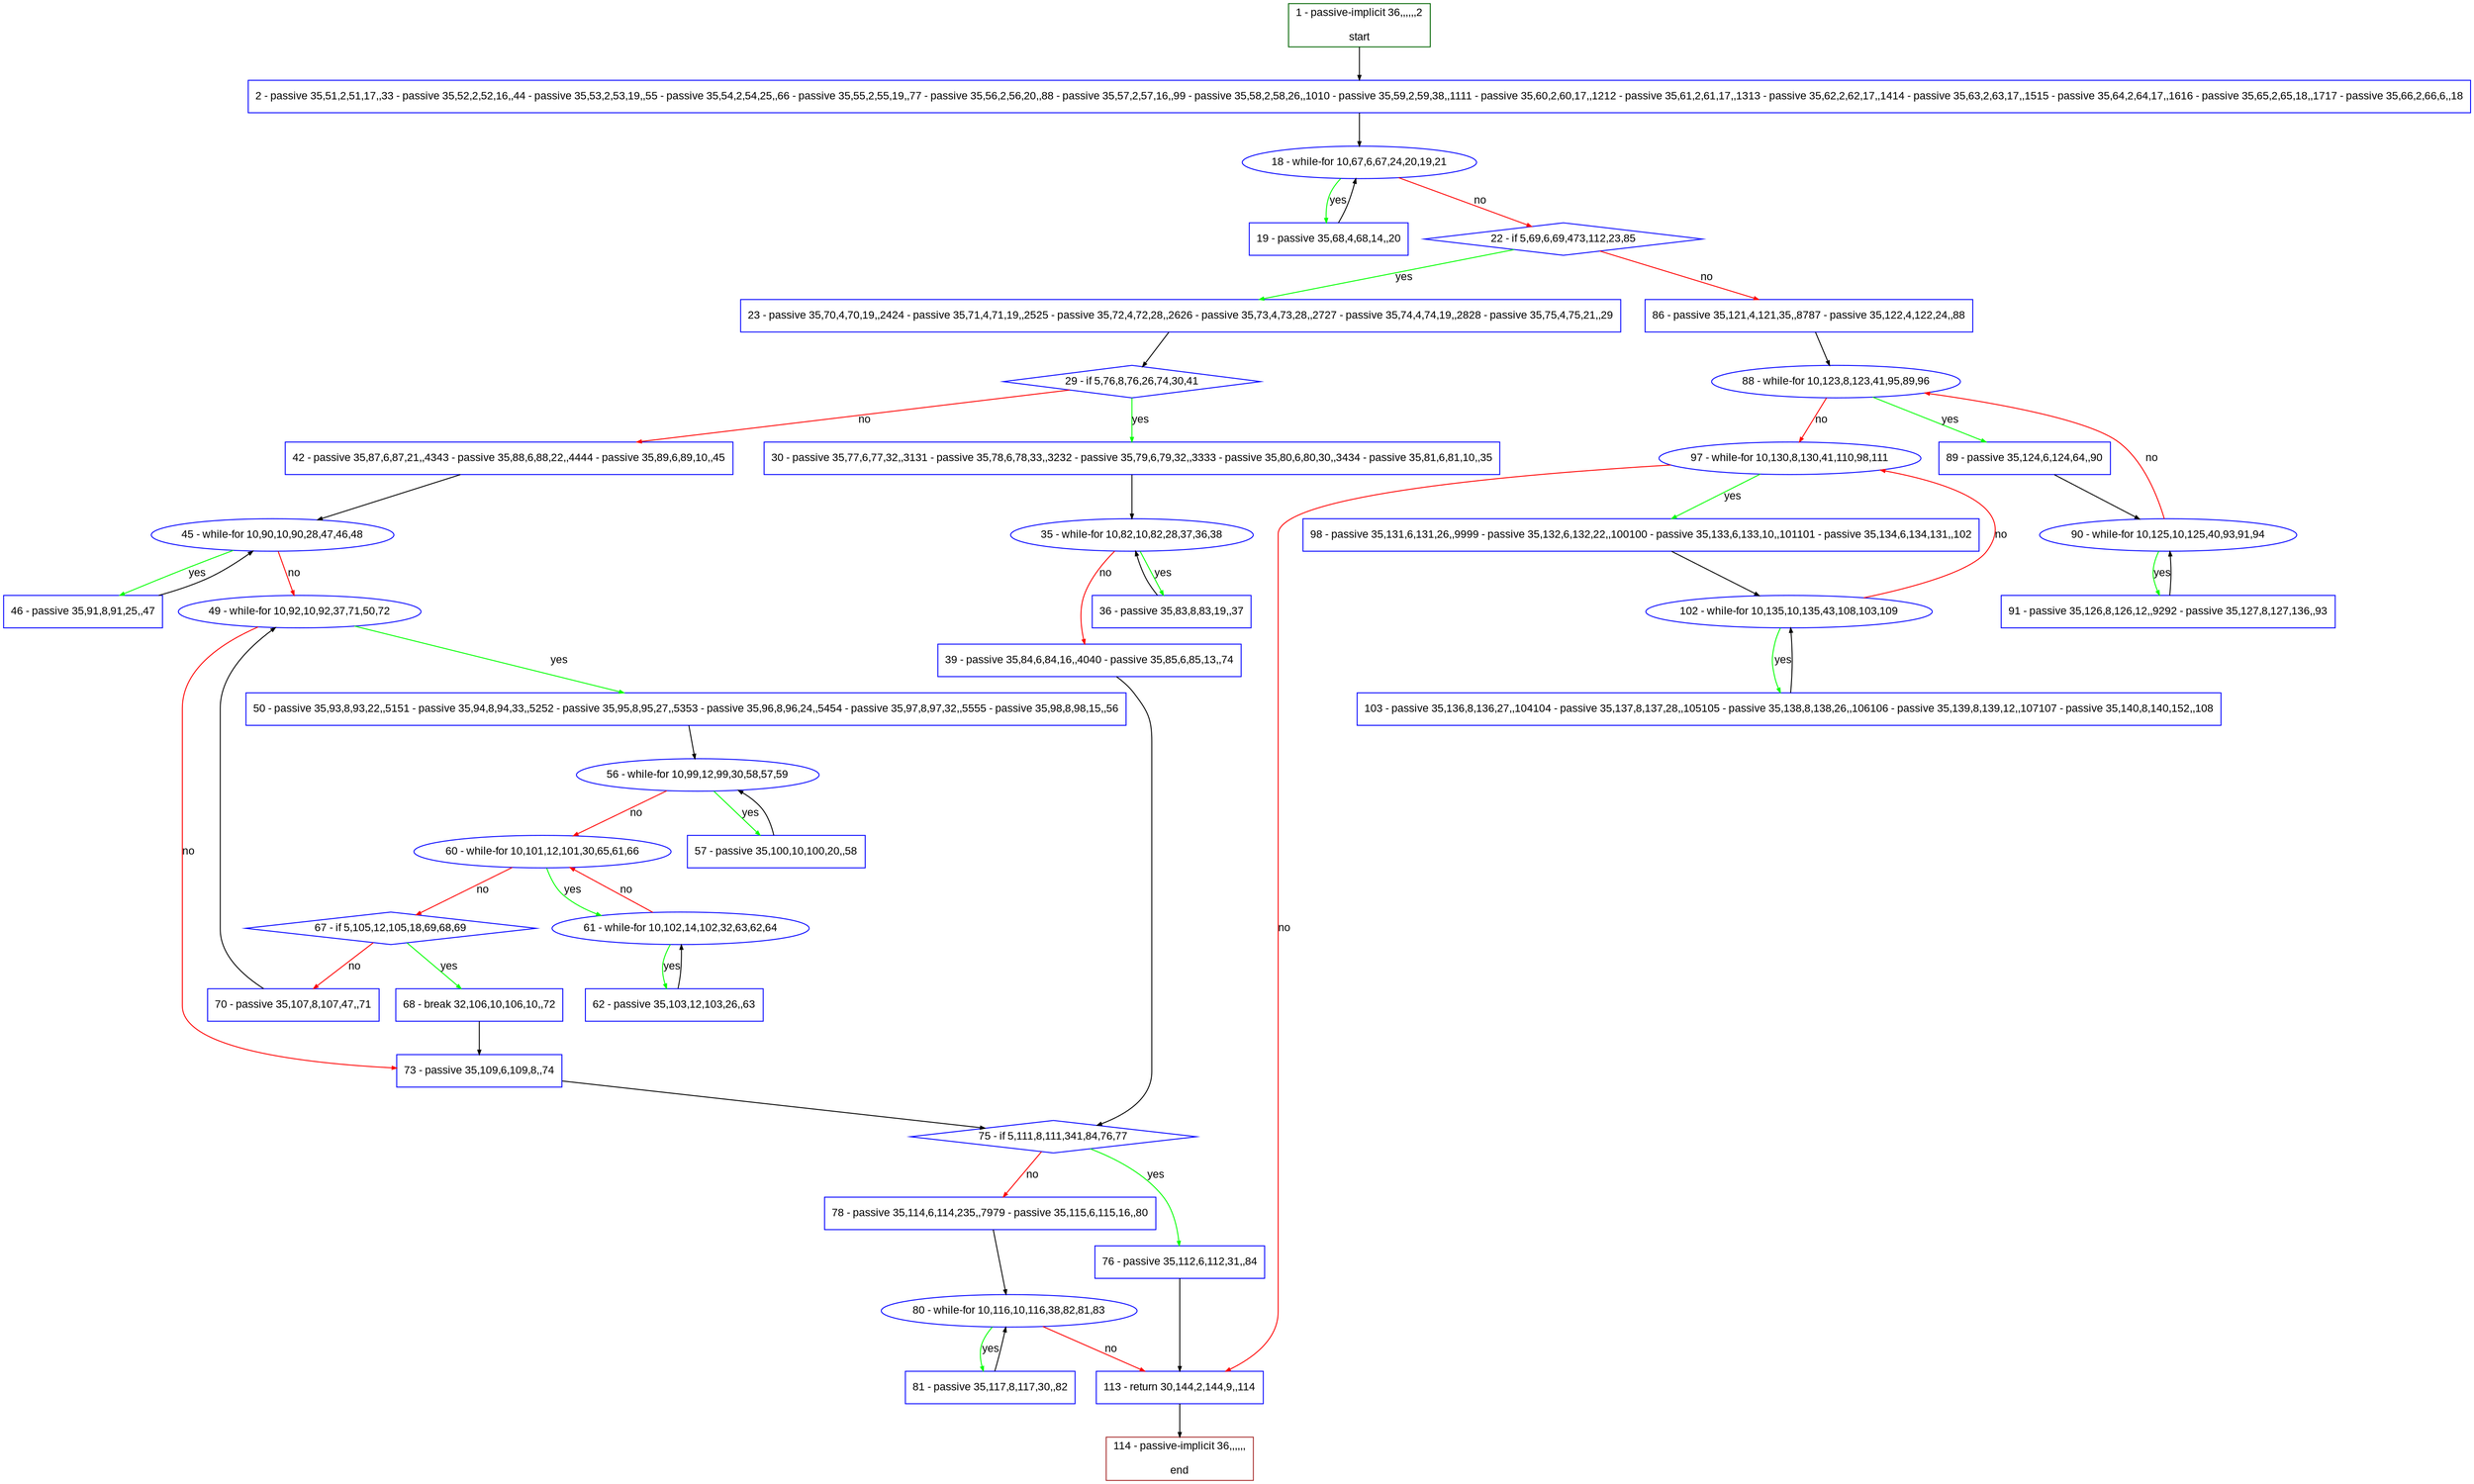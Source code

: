 digraph "" {
  graph [pack="true", label="", fontsize="12", packmode="clust", fontname="Arial", fillcolor="#FFFFCC", bgcolor="white", style="rounded,filled", compound="true"];
  node [node_initialized="no", label="", color="grey", fontsize="12", fillcolor="white", fontname="Arial", style="filled", shape="rectangle", compound="true", fixedsize="false"];
  edge [fontcolor="black", arrowhead="normal", arrowtail="none", arrowsize="0.5", ltail="", label="", color="black", fontsize="12", lhead="", fontname="Arial", dir="forward", compound="true"];
  __N1 [label="2 - passive 35,51,2,51,17,,33 - passive 35,52,2,52,16,,44 - passive 35,53,2,53,19,,55 - passive 35,54,2,54,25,,66 - passive 35,55,2,55,19,,77 - passive 35,56,2,56,20,,88 - passive 35,57,2,57,16,,99 - passive 35,58,2,58,26,,1010 - passive 35,59,2,59,38,,1111 - passive 35,60,2,60,17,,1212 - passive 35,61,2,61,17,,1313 - passive 35,62,2,62,17,,1414 - passive 35,63,2,63,17,,1515 - passive 35,64,2,64,17,,1616 - passive 35,65,2,65,18,,1717 - passive 35,66,2,66,6,,18", color="#0000ff", fillcolor="#ffffff", style="filled", shape="box"];
  __N2 [label="1 - passive-implicit 36,,,,,,2\n\nstart", color="#006400", fillcolor="#ffffff", style="filled", shape="box"];
  __N3 [label="18 - while-for 10,67,6,67,24,20,19,21", color="#0000ff", fillcolor="#ffffff", style="filled", shape="oval"];
  __N4 [label="19 - passive 35,68,4,68,14,,20", color="#0000ff", fillcolor="#ffffff", style="filled", shape="box"];
  __N5 [label="22 - if 5,69,6,69,473,112,23,85", color="#0000ff", fillcolor="#ffffff", style="filled", shape="diamond"];
  __N6 [label="23 - passive 35,70,4,70,19,,2424 - passive 35,71,4,71,19,,2525 - passive 35,72,4,72,28,,2626 - passive 35,73,4,73,28,,2727 - passive 35,74,4,74,19,,2828 - passive 35,75,4,75,21,,29", color="#0000ff", fillcolor="#ffffff", style="filled", shape="box"];
  __N7 [label="86 - passive 35,121,4,121,35,,8787 - passive 35,122,4,122,24,,88", color="#0000ff", fillcolor="#ffffff", style="filled", shape="box"];
  __N8 [label="29 - if 5,76,8,76,26,74,30,41", color="#0000ff", fillcolor="#ffffff", style="filled", shape="diamond"];
  __N9 [label="30 - passive 35,77,6,77,32,,3131 - passive 35,78,6,78,33,,3232 - passive 35,79,6,79,32,,3333 - passive 35,80,6,80,30,,3434 - passive 35,81,6,81,10,,35", color="#0000ff", fillcolor="#ffffff", style="filled", shape="box"];
  __N10 [label="42 - passive 35,87,6,87,21,,4343 - passive 35,88,6,88,22,,4444 - passive 35,89,6,89,10,,45", color="#0000ff", fillcolor="#ffffff", style="filled", shape="box"];
  __N11 [label="35 - while-for 10,82,10,82,28,37,36,38", color="#0000ff", fillcolor="#ffffff", style="filled", shape="oval"];
  __N12 [label="36 - passive 35,83,8,83,19,,37", color="#0000ff", fillcolor="#ffffff", style="filled", shape="box"];
  __N13 [label="39 - passive 35,84,6,84,16,,4040 - passive 35,85,6,85,13,,74", color="#0000ff", fillcolor="#ffffff", style="filled", shape="box"];
  __N14 [label="75 - if 5,111,8,111,341,84,76,77", color="#0000ff", fillcolor="#ffffff", style="filled", shape="diamond"];
  __N15 [label="45 - while-for 10,90,10,90,28,47,46,48", color="#0000ff", fillcolor="#ffffff", style="filled", shape="oval"];
  __N16 [label="46 - passive 35,91,8,91,25,,47", color="#0000ff", fillcolor="#ffffff", style="filled", shape="box"];
  __N17 [label="49 - while-for 10,92,10,92,37,71,50,72", color="#0000ff", fillcolor="#ffffff", style="filled", shape="oval"];
  __N18 [label="50 - passive 35,93,8,93,22,,5151 - passive 35,94,8,94,33,,5252 - passive 35,95,8,95,27,,5353 - passive 35,96,8,96,24,,5454 - passive 35,97,8,97,32,,5555 - passive 35,98,8,98,15,,56", color="#0000ff", fillcolor="#ffffff", style="filled", shape="box"];
  __N19 [label="73 - passive 35,109,6,109,8,,74", color="#0000ff", fillcolor="#ffffff", style="filled", shape="box"];
  __N20 [label="56 - while-for 10,99,12,99,30,58,57,59", color="#0000ff", fillcolor="#ffffff", style="filled", shape="oval"];
  __N21 [label="57 - passive 35,100,10,100,20,,58", color="#0000ff", fillcolor="#ffffff", style="filled", shape="box"];
  __N22 [label="60 - while-for 10,101,12,101,30,65,61,66", color="#0000ff", fillcolor="#ffffff", style="filled", shape="oval"];
  __N23 [label="61 - while-for 10,102,14,102,32,63,62,64", color="#0000ff", fillcolor="#ffffff", style="filled", shape="oval"];
  __N24 [label="67 - if 5,105,12,105,18,69,68,69", color="#0000ff", fillcolor="#ffffff", style="filled", shape="diamond"];
  __N25 [label="62 - passive 35,103,12,103,26,,63", color="#0000ff", fillcolor="#ffffff", style="filled", shape="box"];
  __N26 [label="68 - break 32,106,10,106,10,,72", color="#0000ff", fillcolor="#ffffff", style="filled", shape="box"];
  __N27 [label="70 - passive 35,107,8,107,47,,71", color="#0000ff", fillcolor="#ffffff", style="filled", shape="box"];
  __N28 [label="76 - passive 35,112,6,112,31,,84", color="#0000ff", fillcolor="#ffffff", style="filled", shape="box"];
  __N29 [label="78 - passive 35,114,6,114,235,,7979 - passive 35,115,6,115,16,,80", color="#0000ff", fillcolor="#ffffff", style="filled", shape="box"];
  __N30 [label="113 - return 30,144,2,144,9,,114", color="#0000ff", fillcolor="#ffffff", style="filled", shape="box"];
  __N31 [label="80 - while-for 10,116,10,116,38,82,81,83", color="#0000ff", fillcolor="#ffffff", style="filled", shape="oval"];
  __N32 [label="81 - passive 35,117,8,117,30,,82", color="#0000ff", fillcolor="#ffffff", style="filled", shape="box"];
  __N33 [label="88 - while-for 10,123,8,123,41,95,89,96", color="#0000ff", fillcolor="#ffffff", style="filled", shape="oval"];
  __N34 [label="89 - passive 35,124,6,124,64,,90", color="#0000ff", fillcolor="#ffffff", style="filled", shape="box"];
  __N35 [label="97 - while-for 10,130,8,130,41,110,98,111", color="#0000ff", fillcolor="#ffffff", style="filled", shape="oval"];
  __N36 [label="90 - while-for 10,125,10,125,40,93,91,94", color="#0000ff", fillcolor="#ffffff", style="filled", shape="oval"];
  __N37 [label="91 - passive 35,126,8,126,12,,9292 - passive 35,127,8,127,136,,93", color="#0000ff", fillcolor="#ffffff", style="filled", shape="box"];
  __N38 [label="98 - passive 35,131,6,131,26,,9999 - passive 35,132,6,132,22,,100100 - passive 35,133,6,133,10,,101101 - passive 35,134,6,134,131,,102", color="#0000ff", fillcolor="#ffffff", style="filled", shape="box"];
  __N39 [label="102 - while-for 10,135,10,135,43,108,103,109", color="#0000ff", fillcolor="#ffffff", style="filled", shape="oval"];
  __N40 [label="103 - passive 35,136,8,136,27,,104104 - passive 35,137,8,137,28,,105105 - passive 35,138,8,138,26,,106106 - passive 35,139,8,139,12,,107107 - passive 35,140,8,140,152,,108", color="#0000ff", fillcolor="#ffffff", style="filled", shape="box"];
  __N41 [label="114 - passive-implicit 36,,,,,,\n\nend", color="#a52a2a", fillcolor="#ffffff", style="filled", shape="box"];
  __N2 -> __N1 [arrowhead="normal", arrowtail="none", color="#000000", label="", dir="forward"];
  __N1 -> __N3 [arrowhead="normal", arrowtail="none", color="#000000", label="", dir="forward"];
  __N3 -> __N4 [arrowhead="normal", arrowtail="none", color="#00ff00", label="yes", dir="forward"];
  __N4 -> __N3 [arrowhead="normal", arrowtail="none", color="#000000", label="", dir="forward"];
  __N3 -> __N5 [arrowhead="normal", arrowtail="none", color="#ff0000", label="no", dir="forward"];
  __N5 -> __N6 [arrowhead="normal", arrowtail="none", color="#00ff00", label="yes", dir="forward"];
  __N5 -> __N7 [arrowhead="normal", arrowtail="none", color="#ff0000", label="no", dir="forward"];
  __N6 -> __N8 [arrowhead="normal", arrowtail="none", color="#000000", label="", dir="forward"];
  __N8 -> __N9 [arrowhead="normal", arrowtail="none", color="#00ff00", label="yes", dir="forward"];
  __N8 -> __N10 [arrowhead="normal", arrowtail="none", color="#ff0000", label="no", dir="forward"];
  __N9 -> __N11 [arrowhead="normal", arrowtail="none", color="#000000", label="", dir="forward"];
  __N11 -> __N12 [arrowhead="normal", arrowtail="none", color="#00ff00", label="yes", dir="forward"];
  __N12 -> __N11 [arrowhead="normal", arrowtail="none", color="#000000", label="", dir="forward"];
  __N11 -> __N13 [arrowhead="normal", arrowtail="none", color="#ff0000", label="no", dir="forward"];
  __N13 -> __N14 [arrowhead="normal", arrowtail="none", color="#000000", label="", dir="forward"];
  __N10 -> __N15 [arrowhead="normal", arrowtail="none", color="#000000", label="", dir="forward"];
  __N15 -> __N16 [arrowhead="normal", arrowtail="none", color="#00ff00", label="yes", dir="forward"];
  __N16 -> __N15 [arrowhead="normal", arrowtail="none", color="#000000", label="", dir="forward"];
  __N15 -> __N17 [arrowhead="normal", arrowtail="none", color="#ff0000", label="no", dir="forward"];
  __N17 -> __N18 [arrowhead="normal", arrowtail="none", color="#00ff00", label="yes", dir="forward"];
  __N17 -> __N19 [arrowhead="normal", arrowtail="none", color="#ff0000", label="no", dir="forward"];
  __N18 -> __N20 [arrowhead="normal", arrowtail="none", color="#000000", label="", dir="forward"];
  __N20 -> __N21 [arrowhead="normal", arrowtail="none", color="#00ff00", label="yes", dir="forward"];
  __N21 -> __N20 [arrowhead="normal", arrowtail="none", color="#000000", label="", dir="forward"];
  __N20 -> __N22 [arrowhead="normal", arrowtail="none", color="#ff0000", label="no", dir="forward"];
  __N22 -> __N23 [arrowhead="normal", arrowtail="none", color="#00ff00", label="yes", dir="forward"];
  __N23 -> __N22 [arrowhead="normal", arrowtail="none", color="#ff0000", label="no", dir="forward"];
  __N22 -> __N24 [arrowhead="normal", arrowtail="none", color="#ff0000", label="no", dir="forward"];
  __N23 -> __N25 [arrowhead="normal", arrowtail="none", color="#00ff00", label="yes", dir="forward"];
  __N25 -> __N23 [arrowhead="normal", arrowtail="none", color="#000000", label="", dir="forward"];
  __N24 -> __N26 [arrowhead="normal", arrowtail="none", color="#00ff00", label="yes", dir="forward"];
  __N24 -> __N27 [arrowhead="normal", arrowtail="none", color="#ff0000", label="no", dir="forward"];
  __N26 -> __N19 [arrowhead="normal", arrowtail="none", color="#000000", label="", dir="forward"];
  __N27 -> __N17 [arrowhead="normal", arrowtail="none", color="#000000", label="", dir="forward"];
  __N19 -> __N14 [arrowhead="normal", arrowtail="none", color="#000000", label="", dir="forward"];
  __N14 -> __N28 [arrowhead="normal", arrowtail="none", color="#00ff00", label="yes", dir="forward"];
  __N14 -> __N29 [arrowhead="normal", arrowtail="none", color="#ff0000", label="no", dir="forward"];
  __N28 -> __N30 [arrowhead="normal", arrowtail="none", color="#000000", label="", dir="forward"];
  __N29 -> __N31 [arrowhead="normal", arrowtail="none", color="#000000", label="", dir="forward"];
  __N31 -> __N32 [arrowhead="normal", arrowtail="none", color="#00ff00", label="yes", dir="forward"];
  __N32 -> __N31 [arrowhead="normal", arrowtail="none", color="#000000", label="", dir="forward"];
  __N31 -> __N30 [arrowhead="normal", arrowtail="none", color="#ff0000", label="no", dir="forward"];
  __N7 -> __N33 [arrowhead="normal", arrowtail="none", color="#000000", label="", dir="forward"];
  __N33 -> __N34 [arrowhead="normal", arrowtail="none", color="#00ff00", label="yes", dir="forward"];
  __N33 -> __N35 [arrowhead="normal", arrowtail="none", color="#ff0000", label="no", dir="forward"];
  __N34 -> __N36 [arrowhead="normal", arrowtail="none", color="#000000", label="", dir="forward"];
  __N36 -> __N33 [arrowhead="normal", arrowtail="none", color="#ff0000", label="no", dir="forward"];
  __N36 -> __N37 [arrowhead="normal", arrowtail="none", color="#00ff00", label="yes", dir="forward"];
  __N37 -> __N36 [arrowhead="normal", arrowtail="none", color="#000000", label="", dir="forward"];
  __N35 -> __N38 [arrowhead="normal", arrowtail="none", color="#00ff00", label="yes", dir="forward"];
  __N35 -> __N30 [arrowhead="normal", arrowtail="none", color="#ff0000", label="no", dir="forward"];
  __N38 -> __N39 [arrowhead="normal", arrowtail="none", color="#000000", label="", dir="forward"];
  __N39 -> __N35 [arrowhead="normal", arrowtail="none", color="#ff0000", label="no", dir="forward"];
  __N39 -> __N40 [arrowhead="normal", arrowtail="none", color="#00ff00", label="yes", dir="forward"];
  __N40 -> __N39 [arrowhead="normal", arrowtail="none", color="#000000", label="", dir="forward"];
  __N30 -> __N41 [arrowhead="normal", arrowtail="none", color="#000000", label="", dir="forward"];
}
